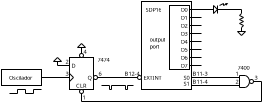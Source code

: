 <?xml version="1.0" encoding="UTF-8"?>
<dia:diagram xmlns:dia="http://www.lysator.liu.se/~alla/dia/">
  <dia:layer name="Background" visible="true" connectable="true" active="true">
    <dia:object type="Standard - Box" version="0" id="O0">
      <dia:attribute name="obj_pos">
        <dia:point val="3,5"/>
      </dia:attribute>
      <dia:attribute name="obj_bb">
        <dia:rectangle val="2.975,4.975;5.025,5.825"/>
      </dia:attribute>
      <dia:attribute name="elem_corner">
        <dia:point val="3,5"/>
      </dia:attribute>
      <dia:attribute name="elem_width">
        <dia:real val="2"/>
      </dia:attribute>
      <dia:attribute name="elem_height">
        <dia:real val="0.8"/>
      </dia:attribute>
      <dia:attribute name="border_width">
        <dia:real val="0.05"/>
      </dia:attribute>
      <dia:attribute name="show_background">
        <dia:boolean val="true"/>
      </dia:attribute>
    </dia:object>
    <dia:object type="Standard - Text" version="1" id="O1">
      <dia:attribute name="obj_pos">
        <dia:point val="4,5.4"/>
      </dia:attribute>
      <dia:attribute name="obj_bb">
        <dia:rectangle val="3.339,5.236;4.661,5.564"/>
      </dia:attribute>
      <dia:attribute name="text">
        <dia:composite type="text">
          <dia:attribute name="string">
            <dia:string>#Oscilador#</dia:string>
          </dia:attribute>
          <dia:attribute name="font">
            <dia:font family="sans" style="0" name="Helvetica"/>
          </dia:attribute>
          <dia:attribute name="height">
            <dia:real val="0.353"/>
          </dia:attribute>
          <dia:attribute name="pos">
            <dia:point val="4,5.498"/>
          </dia:attribute>
          <dia:attribute name="color">
            <dia:color val="#000000ff"/>
          </dia:attribute>
          <dia:attribute name="alignment">
            <dia:enum val="1"/>
          </dia:attribute>
        </dia:composite>
      </dia:attribute>
      <dia:attribute name="valign">
        <dia:enum val="2"/>
      </dia:attribute>
      <dia:connections>
        <dia:connection handle="0" to="O0" connection="8"/>
      </dia:connections>
    </dia:object>
    <dia:object type="Standard - Box" version="0" id="O2">
      <dia:attribute name="obj_pos">
        <dia:point val="10,1.6"/>
      </dia:attribute>
      <dia:attribute name="obj_bb">
        <dia:rectangle val="9.975,1.575;12.525,6.025"/>
      </dia:attribute>
      <dia:attribute name="elem_corner">
        <dia:point val="10,1.6"/>
      </dia:attribute>
      <dia:attribute name="elem_width">
        <dia:real val="2.5"/>
      </dia:attribute>
      <dia:attribute name="elem_height">
        <dia:real val="4.4"/>
      </dia:attribute>
      <dia:attribute name="border_width">
        <dia:real val="0.05"/>
      </dia:attribute>
      <dia:attribute name="show_background">
        <dia:boolean val="false"/>
      </dia:attribute>
      <dia:attribute name="pattern">
        <dia:composite type="pattern">
          <dia:attribute name="data">
            <dia:composite type="color-stop">
              <dia:attribute name="offset">
                <dia:real val="0"/>
              </dia:attribute>
              <dia:attribute name="color">
                <dia:color val="#ffffffff"/>
              </dia:attribute>
            </dia:composite>
            <dia:composite type="color-stop">
              <dia:attribute name="offset">
                <dia:real val="1"/>
              </dia:attribute>
              <dia:attribute name="color">
                <dia:color val="#000000ff"/>
              </dia:attribute>
            </dia:composite>
          </dia:attribute>
          <dia:attribute name="gradient">
            <dia:int val="1"/>
          </dia:attribute>
          <dia:attribute name="flags">
            <dia:int val="0"/>
          </dia:attribute>
          <dia:attribute name="p1">
            <dia:point val="0,0"/>
          </dia:attribute>
          <dia:attribute name="p2">
            <dia:point val="1,0"/>
          </dia:attribute>
        </dia:composite>
      </dia:attribute>
    </dia:object>
    <dia:object type="Standard - Text" version="1" id="O3">
      <dia:attribute name="obj_pos">
        <dia:point val="10.2,2"/>
      </dia:attribute>
      <dia:attribute name="obj_bb">
        <dia:rectangle val="10.2,1.836;11.127,2.164"/>
      </dia:attribute>
      <dia:attribute name="text">
        <dia:composite type="text">
          <dia:attribute name="string">
            <dia:string>#SDP16#</dia:string>
          </dia:attribute>
          <dia:attribute name="font">
            <dia:font family="sans" style="0" name="Helvetica"/>
          </dia:attribute>
          <dia:attribute name="height">
            <dia:real val="0.353"/>
          </dia:attribute>
          <dia:attribute name="pos">
            <dia:point val="10.2,2.098"/>
          </dia:attribute>
          <dia:attribute name="color">
            <dia:color val="#000000ff"/>
          </dia:attribute>
          <dia:attribute name="alignment">
            <dia:enum val="0"/>
          </dia:attribute>
        </dia:composite>
      </dia:attribute>
      <dia:attribute name="valign">
        <dia:enum val="2"/>
      </dia:attribute>
    </dia:object>
    <dia:object type="Standard - Line" version="0" id="O4">
      <dia:attribute name="obj_pos">
        <dia:point val="4.6,6"/>
      </dia:attribute>
      <dia:attribute name="obj_bb">
        <dia:rectangle val="4.585,5.985;5.015,6.015"/>
      </dia:attribute>
      <dia:attribute name="conn_endpoints">
        <dia:point val="4.6,6"/>
        <dia:point val="5,6"/>
      </dia:attribute>
      <dia:attribute name="numcp">
        <dia:int val="1"/>
      </dia:attribute>
      <dia:attribute name="line_width">
        <dia:real val="0.03"/>
      </dia:attribute>
    </dia:object>
    <dia:object type="Standard - Line" version="0" id="O5">
      <dia:attribute name="obj_pos">
        <dia:point val="3.4,6.2"/>
      </dia:attribute>
      <dia:attribute name="obj_bb">
        <dia:rectangle val="3.385,6.185;3.815,6.215"/>
      </dia:attribute>
      <dia:attribute name="conn_endpoints">
        <dia:point val="3.4,6.2"/>
        <dia:point val="3.8,6.2"/>
      </dia:attribute>
      <dia:attribute name="numcp">
        <dia:int val="1"/>
      </dia:attribute>
      <dia:attribute name="line_width">
        <dia:real val="0.03"/>
      </dia:attribute>
    </dia:object>
    <dia:object type="Standard - Line" version="0" id="O6">
      <dia:attribute name="obj_pos">
        <dia:point val="7,6.2"/>
      </dia:attribute>
      <dia:attribute name="obj_bb">
        <dia:rectangle val="6.985,6.185;7.015,6.615"/>
      </dia:attribute>
      <dia:attribute name="conn_endpoints">
        <dia:point val="7,6.2"/>
        <dia:point val="7,6.6"/>
      </dia:attribute>
      <dia:attribute name="numcp">
        <dia:int val="1"/>
      </dia:attribute>
      <dia:attribute name="line_width">
        <dia:real val="0.03"/>
      </dia:attribute>
      <dia:connections>
        <dia:connection handle="0" to="O38" connection="6"/>
      </dia:connections>
    </dia:object>
    <dia:object type="Standard - Line" version="0" id="O7">
      <dia:attribute name="obj_pos">
        <dia:point val="3.8,6"/>
      </dia:attribute>
      <dia:attribute name="obj_bb">
        <dia:rectangle val="3.785,5.985;3.815,6.215"/>
      </dia:attribute>
      <dia:attribute name="conn_endpoints">
        <dia:point val="3.8,6"/>
        <dia:point val="3.8,6.2"/>
      </dia:attribute>
      <dia:attribute name="numcp">
        <dia:int val="1"/>
      </dia:attribute>
      <dia:attribute name="line_width">
        <dia:real val="0.03"/>
      </dia:attribute>
    </dia:object>
    <dia:object type="Standard - Line" version="0" id="O8">
      <dia:attribute name="obj_pos">
        <dia:point val="3.8,6"/>
      </dia:attribute>
      <dia:attribute name="obj_bb">
        <dia:rectangle val="3.785,5.985;4.215,6.015"/>
      </dia:attribute>
      <dia:attribute name="conn_endpoints">
        <dia:point val="3.8,6"/>
        <dia:point val="4.2,6"/>
      </dia:attribute>
      <dia:attribute name="numcp">
        <dia:int val="1"/>
      </dia:attribute>
      <dia:attribute name="line_width">
        <dia:real val="0.03"/>
      </dia:attribute>
    </dia:object>
    <dia:object type="Standard - Line" version="0" id="O9">
      <dia:attribute name="obj_pos">
        <dia:point val="4.2,6.2"/>
      </dia:attribute>
      <dia:attribute name="obj_bb">
        <dia:rectangle val="4.185,6.185;4.615,6.215"/>
      </dia:attribute>
      <dia:attribute name="conn_endpoints">
        <dia:point val="4.2,6.2"/>
        <dia:point val="4.6,6.2"/>
      </dia:attribute>
      <dia:attribute name="numcp">
        <dia:int val="1"/>
      </dia:attribute>
      <dia:attribute name="line_width">
        <dia:real val="0.03"/>
      </dia:attribute>
    </dia:object>
    <dia:object type="Standard - Line" version="0" id="O10">
      <dia:attribute name="obj_pos">
        <dia:point val="4.2,6"/>
      </dia:attribute>
      <dia:attribute name="obj_bb">
        <dia:rectangle val="4.185,5.985;4.215,6.215"/>
      </dia:attribute>
      <dia:attribute name="conn_endpoints">
        <dia:point val="4.2,6"/>
        <dia:point val="4.2,6.2"/>
      </dia:attribute>
      <dia:attribute name="numcp">
        <dia:int val="1"/>
      </dia:attribute>
      <dia:attribute name="line_width">
        <dia:real val="0.03"/>
      </dia:attribute>
    </dia:object>
    <dia:object type="Standard - Line" version="0" id="O11">
      <dia:attribute name="obj_pos">
        <dia:point val="4.6,6"/>
      </dia:attribute>
      <dia:attribute name="obj_bb">
        <dia:rectangle val="4.585,5.985;4.615,6.215"/>
      </dia:attribute>
      <dia:attribute name="conn_endpoints">
        <dia:point val="4.6,6"/>
        <dia:point val="4.6,6.2"/>
      </dia:attribute>
      <dia:attribute name="numcp">
        <dia:int val="1"/>
      </dia:attribute>
      <dia:attribute name="line_width">
        <dia:real val="0.03"/>
      </dia:attribute>
    </dia:object>
    <dia:object type="Standard - Line" version="0" id="O12">
      <dia:attribute name="obj_pos">
        <dia:point val="5,5.4"/>
      </dia:attribute>
      <dia:attribute name="obj_bb">
        <dia:rectangle val="4.985,5.385;6.415,5.415"/>
      </dia:attribute>
      <dia:attribute name="conn_endpoints">
        <dia:point val="5,5.4"/>
        <dia:point val="6.4,5.4"/>
      </dia:attribute>
      <dia:attribute name="numcp">
        <dia:int val="1"/>
      </dia:attribute>
      <dia:attribute name="line_width">
        <dia:real val="0.03"/>
      </dia:attribute>
      <dia:connections>
        <dia:connection handle="0" to="O0" connection="4"/>
      </dia:connections>
    </dia:object>
    <dia:object type="Standard - Box" version="0" id="O13">
      <dia:attribute name="obj_pos">
        <dia:point val="6.4,4.4"/>
      </dia:attribute>
      <dia:attribute name="obj_bb">
        <dia:rectangle val="6.375,4.375;7.625,6.025"/>
      </dia:attribute>
      <dia:attribute name="elem_corner">
        <dia:point val="6.4,4.4"/>
      </dia:attribute>
      <dia:attribute name="elem_width">
        <dia:real val="1.2"/>
      </dia:attribute>
      <dia:attribute name="elem_height">
        <dia:real val="1.6"/>
      </dia:attribute>
      <dia:attribute name="border_width">
        <dia:real val="0.05"/>
      </dia:attribute>
      <dia:attribute name="show_background">
        <dia:boolean val="false"/>
      </dia:attribute>
      <dia:attribute name="pattern">
        <dia:composite type="pattern">
          <dia:attribute name="data">
            <dia:composite type="color-stop">
              <dia:attribute name="offset">
                <dia:real val="0"/>
              </dia:attribute>
              <dia:attribute name="color">
                <dia:color val="#ffffffff"/>
              </dia:attribute>
            </dia:composite>
            <dia:composite type="color-stop">
              <dia:attribute name="offset">
                <dia:real val="1"/>
              </dia:attribute>
              <dia:attribute name="color">
                <dia:color val="#000000ff"/>
              </dia:attribute>
            </dia:composite>
          </dia:attribute>
          <dia:attribute name="gradient">
            <dia:int val="1"/>
          </dia:attribute>
          <dia:attribute name="flags">
            <dia:int val="0"/>
          </dia:attribute>
          <dia:attribute name="p1">
            <dia:point val="0,0"/>
          </dia:attribute>
          <dia:attribute name="p2">
            <dia:point val="1,0"/>
          </dia:attribute>
        </dia:composite>
      </dia:attribute>
    </dia:object>
    <dia:object type="Standard - Text" version="1" id="O14">
      <dia:attribute name="obj_pos">
        <dia:point val="6.4,4.8"/>
      </dia:attribute>
      <dia:attribute name="obj_bb">
        <dia:rectangle val="6.5,4.636;6.718,4.964"/>
      </dia:attribute>
      <dia:attribute name="text">
        <dia:composite type="text">
          <dia:attribute name="string">
            <dia:string>#D#</dia:string>
          </dia:attribute>
          <dia:attribute name="font">
            <dia:font family="sans" style="0" name="Helvetica"/>
          </dia:attribute>
          <dia:attribute name="height">
            <dia:real val="0.353"/>
          </dia:attribute>
          <dia:attribute name="pos">
            <dia:point val="6.5,4.898"/>
          </dia:attribute>
          <dia:attribute name="color">
            <dia:color val="#000000ff"/>
          </dia:attribute>
          <dia:attribute name="alignment">
            <dia:enum val="0"/>
          </dia:attribute>
        </dia:composite>
      </dia:attribute>
      <dia:attribute name="valign">
        <dia:enum val="2"/>
      </dia:attribute>
      <dia:attribute name="margin">
        <dia:real val="0.1"/>
      </dia:attribute>
    </dia:object>
    <dia:object type="Standard - Text" version="1" id="O15">
      <dia:attribute name="obj_pos">
        <dia:point val="7.6,5.4"/>
      </dia:attribute>
      <dia:attribute name="obj_bb">
        <dia:rectangle val="7.277,5.236;7.5,5.564"/>
      </dia:attribute>
      <dia:attribute name="text">
        <dia:composite type="text">
          <dia:attribute name="string">
            <dia:string>#Q#</dia:string>
          </dia:attribute>
          <dia:attribute name="font">
            <dia:font family="sans" style="0" name="Helvetica"/>
          </dia:attribute>
          <dia:attribute name="height">
            <dia:real val="0.353"/>
          </dia:attribute>
          <dia:attribute name="pos">
            <dia:point val="7.5,5.498"/>
          </dia:attribute>
          <dia:attribute name="color">
            <dia:color val="#000000ff"/>
          </dia:attribute>
          <dia:attribute name="alignment">
            <dia:enum val="2"/>
          </dia:attribute>
        </dia:composite>
      </dia:attribute>
      <dia:attribute name="valign">
        <dia:enum val="2"/>
      </dia:attribute>
      <dia:attribute name="margin">
        <dia:real val="0.1"/>
      </dia:attribute>
    </dia:object>
    <dia:object type="Standard - Text" version="1" id="O16">
      <dia:attribute name="obj_pos">
        <dia:point val="7,6"/>
      </dia:attribute>
      <dia:attribute name="obj_bb">
        <dia:rectangle val="6.725,5.671;7.275,6"/>
      </dia:attribute>
      <dia:attribute name="text">
        <dia:composite type="text">
          <dia:attribute name="string">
            <dia:string>#CLR#</dia:string>
          </dia:attribute>
          <dia:attribute name="font">
            <dia:font family="sans" style="0" name="Helvetica"/>
          </dia:attribute>
          <dia:attribute name="height">
            <dia:real val="0.353"/>
          </dia:attribute>
          <dia:attribute name="pos">
            <dia:point val="7,5.933"/>
          </dia:attribute>
          <dia:attribute name="color">
            <dia:color val="#000000ff"/>
          </dia:attribute>
          <dia:attribute name="alignment">
            <dia:enum val="1"/>
          </dia:attribute>
        </dia:composite>
      </dia:attribute>
      <dia:attribute name="valign">
        <dia:enum val="1"/>
      </dia:attribute>
    </dia:object>
    <dia:object type="Standard - Line" version="0" id="O17">
      <dia:attribute name="obj_pos">
        <dia:point val="5.6,4.6"/>
      </dia:attribute>
      <dia:attribute name="obj_bb">
        <dia:rectangle val="5.575,4.575;6.025,4.625"/>
      </dia:attribute>
      <dia:attribute name="conn_endpoints">
        <dia:point val="5.6,4.6"/>
        <dia:point val="6,4.6"/>
      </dia:attribute>
      <dia:attribute name="numcp">
        <dia:int val="1"/>
      </dia:attribute>
      <dia:attribute name="line_width">
        <dia:real val="0.05"/>
      </dia:attribute>
    </dia:object>
    <dia:object type="Standard - Line" version="0" id="O18">
      <dia:attribute name="obj_pos">
        <dia:point val="5.6,4.6"/>
      </dia:attribute>
      <dia:attribute name="obj_bb">
        <dia:rectangle val="5.565,4.365;5.835,4.635"/>
      </dia:attribute>
      <dia:attribute name="conn_endpoints">
        <dia:point val="5.6,4.6"/>
        <dia:point val="5.8,4.4"/>
      </dia:attribute>
      <dia:attribute name="numcp">
        <dia:int val="1"/>
      </dia:attribute>
      <dia:attribute name="line_width">
        <dia:real val="0.05"/>
      </dia:attribute>
    </dia:object>
    <dia:object type="Standard - Line" version="0" id="O19">
      <dia:attribute name="obj_pos">
        <dia:point val="5.8,4.4"/>
      </dia:attribute>
      <dia:attribute name="obj_bb">
        <dia:rectangle val="5.765,4.365;6.035,4.635"/>
      </dia:attribute>
      <dia:attribute name="conn_endpoints">
        <dia:point val="5.8,4.4"/>
        <dia:point val="6,4.6"/>
      </dia:attribute>
      <dia:attribute name="numcp">
        <dia:int val="1"/>
      </dia:attribute>
      <dia:attribute name="line_width">
        <dia:real val="0.05"/>
      </dia:attribute>
    </dia:object>
    <dia:object type="Standard - Line" version="0" id="O20">
      <dia:attribute name="obj_pos">
        <dia:point val="6.4,5.2"/>
      </dia:attribute>
      <dia:attribute name="obj_bb">
        <dia:rectangle val="6.365,5.165;6.635,5.435"/>
      </dia:attribute>
      <dia:attribute name="conn_endpoints">
        <dia:point val="6.4,5.2"/>
        <dia:point val="6.6,5.4"/>
      </dia:attribute>
      <dia:attribute name="numcp">
        <dia:int val="1"/>
      </dia:attribute>
      <dia:attribute name="line_width">
        <dia:real val="0.05"/>
      </dia:attribute>
    </dia:object>
    <dia:object type="Standard - Line" version="0" id="O21">
      <dia:attribute name="obj_pos">
        <dia:point val="6.6,5.4"/>
      </dia:attribute>
      <dia:attribute name="obj_bb">
        <dia:rectangle val="6.365,5.365;6.635,5.635"/>
      </dia:attribute>
      <dia:attribute name="conn_endpoints">
        <dia:point val="6.6,5.4"/>
        <dia:point val="6.4,5.6"/>
      </dia:attribute>
      <dia:attribute name="numcp">
        <dia:int val="1"/>
      </dia:attribute>
      <dia:attribute name="line_width">
        <dia:real val="0.05"/>
      </dia:attribute>
    </dia:object>
    <dia:object type="Standard - Line" version="0" id="O22">
      <dia:attribute name="obj_pos">
        <dia:point val="5.8,4.6"/>
      </dia:attribute>
      <dia:attribute name="obj_bb">
        <dia:rectangle val="5.785,4.585;5.815,4.815"/>
      </dia:attribute>
      <dia:attribute name="conn_endpoints">
        <dia:point val="5.8,4.6"/>
        <dia:point val="5.8,4.8"/>
      </dia:attribute>
      <dia:attribute name="numcp">
        <dia:int val="1"/>
      </dia:attribute>
      <dia:attribute name="line_width">
        <dia:real val="0.03"/>
      </dia:attribute>
      <dia:connections>
        <dia:connection handle="0" to="O17" connection="0"/>
      </dia:connections>
    </dia:object>
    <dia:object type="Standard - Line" version="0" id="O23">
      <dia:attribute name="obj_pos">
        <dia:point val="6.4,4.8"/>
      </dia:attribute>
      <dia:attribute name="obj_bb">
        <dia:rectangle val="5.785,4.785;6.415,4.815"/>
      </dia:attribute>
      <dia:attribute name="conn_endpoints">
        <dia:point val="6.4,4.8"/>
        <dia:point val="5.8,4.8"/>
      </dia:attribute>
      <dia:attribute name="numcp">
        <dia:int val="1"/>
      </dia:attribute>
      <dia:attribute name="line_width">
        <dia:real val="0.03"/>
      </dia:attribute>
    </dia:object>
    <dia:object type="Standard - Line" version="0" id="O24">
      <dia:attribute name="obj_pos">
        <dia:point val="7.8,5.4"/>
      </dia:attribute>
      <dia:attribute name="obj_bb">
        <dia:rectangle val="7.785,5.385;9.815,5.415"/>
      </dia:attribute>
      <dia:attribute name="conn_endpoints">
        <dia:point val="7.8,5.4"/>
        <dia:point val="9.8,5.4"/>
      </dia:attribute>
      <dia:attribute name="numcp">
        <dia:int val="1"/>
      </dia:attribute>
      <dia:attribute name="line_width">
        <dia:real val="0.03"/>
      </dia:attribute>
    </dia:object>
    <dia:object type="Standard - Ellipse" version="0" id="O25">
      <dia:attribute name="obj_pos">
        <dia:point val="7.6,5.3"/>
      </dia:attribute>
      <dia:attribute name="obj_bb">
        <dia:rectangle val="7.585,5.285;7.815,5.515"/>
      </dia:attribute>
      <dia:attribute name="elem_corner">
        <dia:point val="7.6,5.3"/>
      </dia:attribute>
      <dia:attribute name="elem_width">
        <dia:real val="0.2"/>
      </dia:attribute>
      <dia:attribute name="elem_height">
        <dia:real val="0.2"/>
      </dia:attribute>
      <dia:attribute name="border_width">
        <dia:real val="0.03"/>
      </dia:attribute>
    </dia:object>
    <dia:object type="Standard - Line" version="0" id="O26">
      <dia:attribute name="obj_pos">
        <dia:point val="9.3,5.8"/>
      </dia:attribute>
      <dia:attribute name="obj_bb">
        <dia:rectangle val="9.285,5.785;9.615,5.815"/>
      </dia:attribute>
      <dia:attribute name="conn_endpoints">
        <dia:point val="9.3,5.8"/>
        <dia:point val="9.6,5.8"/>
      </dia:attribute>
      <dia:attribute name="numcp">
        <dia:int val="1"/>
      </dia:attribute>
      <dia:attribute name="line_width">
        <dia:real val="0.03"/>
      </dia:attribute>
    </dia:object>
    <dia:object type="Standard - Line" version="0" id="O27">
      <dia:attribute name="obj_pos">
        <dia:point val="8,5.8"/>
      </dia:attribute>
      <dia:attribute name="obj_bb">
        <dia:rectangle val="7.985,5.785;8.415,5.815"/>
      </dia:attribute>
      <dia:attribute name="conn_endpoints">
        <dia:point val="8,5.8"/>
        <dia:point val="8.4,5.8"/>
      </dia:attribute>
      <dia:attribute name="numcp">
        <dia:int val="1"/>
      </dia:attribute>
      <dia:attribute name="line_width">
        <dia:real val="0.03"/>
      </dia:attribute>
    </dia:object>
    <dia:object type="Standard - Line" version="0" id="O28">
      <dia:attribute name="obj_pos">
        <dia:point val="8.4,5.8"/>
      </dia:attribute>
      <dia:attribute name="obj_bb">
        <dia:rectangle val="8.385,5.785;8.415,6.015"/>
      </dia:attribute>
      <dia:attribute name="conn_endpoints">
        <dia:point val="8.4,5.8"/>
        <dia:point val="8.4,6"/>
      </dia:attribute>
      <dia:attribute name="numcp">
        <dia:int val="1"/>
      </dia:attribute>
      <dia:attribute name="line_width">
        <dia:real val="0.03"/>
      </dia:attribute>
    </dia:object>
    <dia:object type="Standard - Line" version="0" id="O29">
      <dia:attribute name="obj_pos">
        <dia:point val="8.5,5.8"/>
      </dia:attribute>
      <dia:attribute name="obj_bb">
        <dia:rectangle val="8.485,5.785;9.215,5.815"/>
      </dia:attribute>
      <dia:attribute name="conn_endpoints">
        <dia:point val="8.5,5.8"/>
        <dia:point val="9.2,5.8"/>
      </dia:attribute>
      <dia:attribute name="numcp">
        <dia:int val="1"/>
      </dia:attribute>
      <dia:attribute name="line_width">
        <dia:real val="0.03"/>
      </dia:attribute>
    </dia:object>
    <dia:object type="Standard - Line" version="0" id="O30">
      <dia:attribute name="obj_pos">
        <dia:point val="9.2,6"/>
      </dia:attribute>
      <dia:attribute name="obj_bb">
        <dia:rectangle val="9.185,5.985;9.315,6.015"/>
      </dia:attribute>
      <dia:attribute name="conn_endpoints">
        <dia:point val="9.2,6"/>
        <dia:point val="9.3,6"/>
      </dia:attribute>
      <dia:attribute name="numcp">
        <dia:int val="1"/>
      </dia:attribute>
      <dia:attribute name="line_width">
        <dia:real val="0.03"/>
      </dia:attribute>
    </dia:object>
    <dia:object type="Standard - Line" version="0" id="O31">
      <dia:attribute name="obj_pos">
        <dia:point val="8.5,5.8"/>
      </dia:attribute>
      <dia:attribute name="obj_bb">
        <dia:rectangle val="8.485,5.785;8.515,6.015"/>
      </dia:attribute>
      <dia:attribute name="conn_endpoints">
        <dia:point val="8.5,5.8"/>
        <dia:point val="8.5,6"/>
      </dia:attribute>
      <dia:attribute name="numcp">
        <dia:int val="1"/>
      </dia:attribute>
      <dia:attribute name="line_width">
        <dia:real val="0.03"/>
      </dia:attribute>
    </dia:object>
    <dia:object type="Standard - Line" version="0" id="O32">
      <dia:attribute name="obj_pos">
        <dia:point val="9.2,5.8"/>
      </dia:attribute>
      <dia:attribute name="obj_bb">
        <dia:rectangle val="9.185,5.785;9.215,6.015"/>
      </dia:attribute>
      <dia:attribute name="conn_endpoints">
        <dia:point val="9.2,5.8"/>
        <dia:point val="9.2,6"/>
      </dia:attribute>
      <dia:attribute name="numcp">
        <dia:int val="1"/>
      </dia:attribute>
      <dia:attribute name="line_width">
        <dia:real val="0.03"/>
      </dia:attribute>
    </dia:object>
    <dia:object type="Standard - Line" version="0" id="O33">
      <dia:attribute name="obj_pos">
        <dia:point val="9.3,5.8"/>
      </dia:attribute>
      <dia:attribute name="obj_bb">
        <dia:rectangle val="9.285,5.785;9.315,6.015"/>
      </dia:attribute>
      <dia:attribute name="conn_endpoints">
        <dia:point val="9.3,5.8"/>
        <dia:point val="9.3,6"/>
      </dia:attribute>
      <dia:attribute name="numcp">
        <dia:int val="1"/>
      </dia:attribute>
      <dia:attribute name="line_width">
        <dia:real val="0.03"/>
      </dia:attribute>
    </dia:object>
    <dia:object type="Standard - Line" version="0" id="O34">
      <dia:attribute name="obj_pos">
        <dia:point val="8.4,6"/>
      </dia:attribute>
      <dia:attribute name="obj_bb">
        <dia:rectangle val="8.385,5.985;8.515,6.015"/>
      </dia:attribute>
      <dia:attribute name="conn_endpoints">
        <dia:point val="8.4,6"/>
        <dia:point val="8.5,6"/>
      </dia:attribute>
      <dia:attribute name="numcp">
        <dia:int val="1"/>
      </dia:attribute>
      <dia:attribute name="line_width">
        <dia:real val="0.03"/>
      </dia:attribute>
    </dia:object>
    <dia:object type="Standard - Text" version="1" id="O35">
      <dia:attribute name="obj_pos">
        <dia:point val="6.4,5.4"/>
      </dia:attribute>
      <dia:attribute name="obj_bb">
        <dia:rectangle val="6.13,5.071;6.4,5.4"/>
      </dia:attribute>
      <dia:attribute name="text">
        <dia:composite type="text">
          <dia:attribute name="string">
            <dia:string>#3 #</dia:string>
          </dia:attribute>
          <dia:attribute name="font">
            <dia:font family="sans" style="0" name="Helvetica"/>
          </dia:attribute>
          <dia:attribute name="height">
            <dia:real val="0.353"/>
          </dia:attribute>
          <dia:attribute name="pos">
            <dia:point val="6.4,5.333"/>
          </dia:attribute>
          <dia:attribute name="color">
            <dia:color val="#000000ff"/>
          </dia:attribute>
          <dia:attribute name="alignment">
            <dia:enum val="2"/>
          </dia:attribute>
        </dia:composite>
      </dia:attribute>
      <dia:attribute name="valign">
        <dia:enum val="1"/>
      </dia:attribute>
    </dia:object>
    <dia:object type="Standard - Text" version="1" id="O36">
      <dia:attribute name="obj_pos">
        <dia:point val="6.4,4.8"/>
      </dia:attribute>
      <dia:attribute name="obj_bb">
        <dia:rectangle val="6.13,4.471;6.4,4.8"/>
      </dia:attribute>
      <dia:attribute name="text">
        <dia:composite type="text">
          <dia:attribute name="string">
            <dia:string>#2 #</dia:string>
          </dia:attribute>
          <dia:attribute name="font">
            <dia:font family="sans" style="0" name="Helvetica"/>
          </dia:attribute>
          <dia:attribute name="height">
            <dia:real val="0.353"/>
          </dia:attribute>
          <dia:attribute name="pos">
            <dia:point val="6.4,4.733"/>
          </dia:attribute>
          <dia:attribute name="color">
            <dia:color val="#000000ff"/>
          </dia:attribute>
          <dia:attribute name="alignment">
            <dia:enum val="2"/>
          </dia:attribute>
        </dia:composite>
      </dia:attribute>
      <dia:attribute name="valign">
        <dia:enum val="1"/>
      </dia:attribute>
    </dia:object>
    <dia:object type="Standard - Ellipse" version="0" id="O37">
      <dia:attribute name="obj_pos">
        <dia:point val="6.9,4.2"/>
      </dia:attribute>
      <dia:attribute name="obj_bb">
        <dia:rectangle val="6.875,4.175;7.125,4.425"/>
      </dia:attribute>
      <dia:attribute name="elem_corner">
        <dia:point val="6.9,4.2"/>
      </dia:attribute>
      <dia:attribute name="elem_width">
        <dia:real val="0.2"/>
      </dia:attribute>
      <dia:attribute name="elem_height">
        <dia:real val="0.2"/>
      </dia:attribute>
      <dia:attribute name="border_width">
        <dia:real val="0.05"/>
      </dia:attribute>
    </dia:object>
    <dia:object type="Standard - Ellipse" version="0" id="O38">
      <dia:attribute name="obj_pos">
        <dia:point val="6.9,6"/>
      </dia:attribute>
      <dia:attribute name="obj_bb">
        <dia:rectangle val="6.875,5.975;7.125,6.225"/>
      </dia:attribute>
      <dia:attribute name="elem_corner">
        <dia:point val="6.9,6"/>
      </dia:attribute>
      <dia:attribute name="elem_width">
        <dia:real val="0.2"/>
      </dia:attribute>
      <dia:attribute name="elem_height">
        <dia:real val="0.2"/>
      </dia:attribute>
      <dia:attribute name="border_width">
        <dia:real val="0.05"/>
      </dia:attribute>
    </dia:object>
    <dia:object type="Standard - Text" version="1" id="O39">
      <dia:attribute name="obj_pos">
        <dia:point val="7.8,5.4"/>
      </dia:attribute>
      <dia:attribute name="obj_bb">
        <dia:rectangle val="7.8,5.071;8.07,5.4"/>
      </dia:attribute>
      <dia:attribute name="text">
        <dia:composite type="text">
          <dia:attribute name="string">
            <dia:string># 6#</dia:string>
          </dia:attribute>
          <dia:attribute name="font">
            <dia:font family="sans" style="0" name="Helvetica"/>
          </dia:attribute>
          <dia:attribute name="height">
            <dia:real val="0.353"/>
          </dia:attribute>
          <dia:attribute name="pos">
            <dia:point val="7.8,5.333"/>
          </dia:attribute>
          <dia:attribute name="color">
            <dia:color val="#000000ff"/>
          </dia:attribute>
          <dia:attribute name="alignment">
            <dia:enum val="0"/>
          </dia:attribute>
        </dia:composite>
      </dia:attribute>
      <dia:attribute name="valign">
        <dia:enum val="1"/>
      </dia:attribute>
      <dia:connections>
        <dia:connection handle="0" to="O25" connection="4"/>
      </dia:connections>
    </dia:object>
    <dia:object type="Standard - Text" version="1" id="O40">
      <dia:attribute name="obj_pos">
        <dia:point val="10,5.4"/>
      </dia:attribute>
      <dia:attribute name="obj_bb">
        <dia:rectangle val="8.985,5.071;10,5.4"/>
      </dia:attribute>
      <dia:attribute name="text">
        <dia:composite type="text">
          <dia:attribute name="string">
            <dia:string>#B12-4  #</dia:string>
          </dia:attribute>
          <dia:attribute name="font">
            <dia:font family="sans" style="0" name="Helvetica"/>
          </dia:attribute>
          <dia:attribute name="height">
            <dia:real val="0.353"/>
          </dia:attribute>
          <dia:attribute name="pos">
            <dia:point val="10,5.333"/>
          </dia:attribute>
          <dia:attribute name="color">
            <dia:color val="#000000ff"/>
          </dia:attribute>
          <dia:attribute name="alignment">
            <dia:enum val="2"/>
          </dia:attribute>
        </dia:composite>
      </dia:attribute>
      <dia:attribute name="valign">
        <dia:enum val="1"/>
      </dia:attribute>
    </dia:object>
    <dia:object type="Standard - Arc" version="0" id="O41">
      <dia:attribute name="obj_pos">
        <dia:point val="15.2,5.3"/>
      </dia:attribute>
      <dia:attribute name="obj_bb">
        <dia:rectangle val="15.175,5.275;15.425,5.925"/>
      </dia:attribute>
      <dia:attribute name="conn_endpoints">
        <dia:point val="15.2,5.3"/>
        <dia:point val="15.2,5.9"/>
      </dia:attribute>
      <dia:attribute name="curve_distance">
        <dia:real val="-0.2"/>
      </dia:attribute>
      <dia:attribute name="line_width">
        <dia:real val="0.05"/>
      </dia:attribute>
    </dia:object>
    <dia:object type="Standard - Line" version="0" id="O42">
      <dia:attribute name="obj_pos">
        <dia:point val="14.9,5.3"/>
      </dia:attribute>
      <dia:attribute name="obj_bb">
        <dia:rectangle val="14.875,5.275;15.225,5.325"/>
      </dia:attribute>
      <dia:attribute name="conn_endpoints">
        <dia:point val="14.9,5.3"/>
        <dia:point val="15.2,5.3"/>
      </dia:attribute>
      <dia:attribute name="numcp">
        <dia:int val="1"/>
      </dia:attribute>
      <dia:attribute name="line_width">
        <dia:real val="0.05"/>
      </dia:attribute>
    </dia:object>
    <dia:object type="Standard - Line" version="0" id="O43">
      <dia:attribute name="obj_pos">
        <dia:point val="14.9,5.9"/>
      </dia:attribute>
      <dia:attribute name="obj_bb">
        <dia:rectangle val="14.875,5.875;15.225,5.925"/>
      </dia:attribute>
      <dia:attribute name="conn_endpoints">
        <dia:point val="14.9,5.9"/>
        <dia:point val="15.2,5.9"/>
      </dia:attribute>
      <dia:attribute name="numcp">
        <dia:int val="1"/>
      </dia:attribute>
      <dia:attribute name="line_width">
        <dia:real val="0.05"/>
      </dia:attribute>
    </dia:object>
    <dia:object type="Standard - Line" version="0" id="O44">
      <dia:attribute name="obj_pos">
        <dia:point val="14.9,5.3"/>
      </dia:attribute>
      <dia:attribute name="obj_bb">
        <dia:rectangle val="14.875,5.275;14.925,5.925"/>
      </dia:attribute>
      <dia:attribute name="conn_endpoints">
        <dia:point val="14.9,5.3"/>
        <dia:point val="14.9,5.9"/>
      </dia:attribute>
      <dia:attribute name="numcp">
        <dia:int val="1"/>
      </dia:attribute>
      <dia:attribute name="line_width">
        <dia:real val="0.05"/>
      </dia:attribute>
    </dia:object>
    <dia:object type="Standard - Text" version="1" id="O45">
      <dia:attribute name="obj_pos">
        <dia:point val="12.4,2"/>
      </dia:attribute>
      <dia:attribute name="obj_bb">
        <dia:rectangle val="11.898,1.836;12.3,2.164"/>
      </dia:attribute>
      <dia:attribute name="text">
        <dia:composite type="text">
          <dia:attribute name="string">
            <dia:string>#O0#</dia:string>
          </dia:attribute>
          <dia:attribute name="font">
            <dia:font family="sans" style="0" name="Helvetica"/>
          </dia:attribute>
          <dia:attribute name="height">
            <dia:real val="0.353"/>
          </dia:attribute>
          <dia:attribute name="pos">
            <dia:point val="12.3,2.098"/>
          </dia:attribute>
          <dia:attribute name="color">
            <dia:color val="#000000ff"/>
          </dia:attribute>
          <dia:attribute name="alignment">
            <dia:enum val="2"/>
          </dia:attribute>
        </dia:composite>
      </dia:attribute>
      <dia:attribute name="valign">
        <dia:enum val="2"/>
      </dia:attribute>
      <dia:attribute name="margin">
        <dia:real val="0.1"/>
      </dia:attribute>
    </dia:object>
    <dia:object type="Standard - Text" version="1" id="O46">
      <dia:attribute name="obj_pos">
        <dia:point val="12.4,2.4"/>
      </dia:attribute>
      <dia:attribute name="obj_bb">
        <dia:rectangle val="11.898,2.236;12.3,2.564"/>
      </dia:attribute>
      <dia:attribute name="text">
        <dia:composite type="text">
          <dia:attribute name="string">
            <dia:string>#O1#</dia:string>
          </dia:attribute>
          <dia:attribute name="font">
            <dia:font family="sans" style="0" name="Helvetica"/>
          </dia:attribute>
          <dia:attribute name="height">
            <dia:real val="0.353"/>
          </dia:attribute>
          <dia:attribute name="pos">
            <dia:point val="12.3,2.498"/>
          </dia:attribute>
          <dia:attribute name="color">
            <dia:color val="#000000ff"/>
          </dia:attribute>
          <dia:attribute name="alignment">
            <dia:enum val="2"/>
          </dia:attribute>
        </dia:composite>
      </dia:attribute>
      <dia:attribute name="valign">
        <dia:enum val="2"/>
      </dia:attribute>
      <dia:attribute name="margin">
        <dia:real val="0.1"/>
      </dia:attribute>
    </dia:object>
    <dia:object type="Standard - Text" version="1" id="O47">
      <dia:attribute name="obj_pos">
        <dia:point val="12.4,2.8"/>
      </dia:attribute>
      <dia:attribute name="obj_bb">
        <dia:rectangle val="11.898,2.636;12.3,2.964"/>
      </dia:attribute>
      <dia:attribute name="text">
        <dia:composite type="text">
          <dia:attribute name="string">
            <dia:string>#O2#</dia:string>
          </dia:attribute>
          <dia:attribute name="font">
            <dia:font family="sans" style="0" name="Helvetica"/>
          </dia:attribute>
          <dia:attribute name="height">
            <dia:real val="0.353"/>
          </dia:attribute>
          <dia:attribute name="pos">
            <dia:point val="12.3,2.898"/>
          </dia:attribute>
          <dia:attribute name="color">
            <dia:color val="#000000ff"/>
          </dia:attribute>
          <dia:attribute name="alignment">
            <dia:enum val="2"/>
          </dia:attribute>
        </dia:composite>
      </dia:attribute>
      <dia:attribute name="valign">
        <dia:enum val="2"/>
      </dia:attribute>
      <dia:attribute name="margin">
        <dia:real val="0.1"/>
      </dia:attribute>
    </dia:object>
    <dia:object type="Standard - Text" version="1" id="O48">
      <dia:attribute name="obj_pos">
        <dia:point val="12.4,3.2"/>
      </dia:attribute>
      <dia:attribute name="obj_bb">
        <dia:rectangle val="11.898,3.036;12.3,3.364"/>
      </dia:attribute>
      <dia:attribute name="text">
        <dia:composite type="text">
          <dia:attribute name="string">
            <dia:string>#O3#</dia:string>
          </dia:attribute>
          <dia:attribute name="font">
            <dia:font family="sans" style="0" name="Helvetica"/>
          </dia:attribute>
          <dia:attribute name="height">
            <dia:real val="0.353"/>
          </dia:attribute>
          <dia:attribute name="pos">
            <dia:point val="12.3,3.298"/>
          </dia:attribute>
          <dia:attribute name="color">
            <dia:color val="#000000ff"/>
          </dia:attribute>
          <dia:attribute name="alignment">
            <dia:enum val="2"/>
          </dia:attribute>
        </dia:composite>
      </dia:attribute>
      <dia:attribute name="valign">
        <dia:enum val="2"/>
      </dia:attribute>
      <dia:attribute name="margin">
        <dia:real val="0.1"/>
      </dia:attribute>
    </dia:object>
    <dia:object type="Standard - Text" version="1" id="O49">
      <dia:attribute name="obj_pos">
        <dia:point val="12.4,3.6"/>
      </dia:attribute>
      <dia:attribute name="obj_bb">
        <dia:rectangle val="11.898,3.436;12.3,3.764"/>
      </dia:attribute>
      <dia:attribute name="text">
        <dia:composite type="text">
          <dia:attribute name="string">
            <dia:string>#O4#</dia:string>
          </dia:attribute>
          <dia:attribute name="font">
            <dia:font family="sans" style="0" name="Helvetica"/>
          </dia:attribute>
          <dia:attribute name="height">
            <dia:real val="0.353"/>
          </dia:attribute>
          <dia:attribute name="pos">
            <dia:point val="12.3,3.698"/>
          </dia:attribute>
          <dia:attribute name="color">
            <dia:color val="#000000ff"/>
          </dia:attribute>
          <dia:attribute name="alignment">
            <dia:enum val="2"/>
          </dia:attribute>
        </dia:composite>
      </dia:attribute>
      <dia:attribute name="valign">
        <dia:enum val="2"/>
      </dia:attribute>
      <dia:attribute name="margin">
        <dia:real val="0.1"/>
      </dia:attribute>
    </dia:object>
    <dia:object type="Standard - Text" version="1" id="O50">
      <dia:attribute name="obj_pos">
        <dia:point val="12.4,4"/>
      </dia:attribute>
      <dia:attribute name="obj_bb">
        <dia:rectangle val="11.898,3.836;12.3,4.164"/>
      </dia:attribute>
      <dia:attribute name="text">
        <dia:composite type="text">
          <dia:attribute name="string">
            <dia:string>#O5#</dia:string>
          </dia:attribute>
          <dia:attribute name="font">
            <dia:font family="sans" style="0" name="Helvetica"/>
          </dia:attribute>
          <dia:attribute name="height">
            <dia:real val="0.353"/>
          </dia:attribute>
          <dia:attribute name="pos">
            <dia:point val="12.3,4.098"/>
          </dia:attribute>
          <dia:attribute name="color">
            <dia:color val="#000000ff"/>
          </dia:attribute>
          <dia:attribute name="alignment">
            <dia:enum val="2"/>
          </dia:attribute>
        </dia:composite>
      </dia:attribute>
      <dia:attribute name="valign">
        <dia:enum val="2"/>
      </dia:attribute>
      <dia:attribute name="margin">
        <dia:real val="0.1"/>
      </dia:attribute>
    </dia:object>
    <dia:object type="Standard - Text" version="1" id="O51">
      <dia:attribute name="obj_pos">
        <dia:point val="12.4,4.4"/>
      </dia:attribute>
      <dia:attribute name="obj_bb">
        <dia:rectangle val="11.898,4.236;12.3,4.564"/>
      </dia:attribute>
      <dia:attribute name="text">
        <dia:composite type="text">
          <dia:attribute name="string">
            <dia:string>#O6#</dia:string>
          </dia:attribute>
          <dia:attribute name="font">
            <dia:font family="sans" style="0" name="Helvetica"/>
          </dia:attribute>
          <dia:attribute name="height">
            <dia:real val="0.353"/>
          </dia:attribute>
          <dia:attribute name="pos">
            <dia:point val="12.3,4.498"/>
          </dia:attribute>
          <dia:attribute name="color">
            <dia:color val="#000000ff"/>
          </dia:attribute>
          <dia:attribute name="alignment">
            <dia:enum val="2"/>
          </dia:attribute>
        </dia:composite>
      </dia:attribute>
      <dia:attribute name="valign">
        <dia:enum val="2"/>
      </dia:attribute>
      <dia:attribute name="margin">
        <dia:real val="0.1"/>
      </dia:attribute>
    </dia:object>
    <dia:object type="Standard - Text" version="1" id="O52">
      <dia:attribute name="obj_pos">
        <dia:point val="12.4,4.8"/>
      </dia:attribute>
      <dia:attribute name="obj_bb">
        <dia:rectangle val="11.898,4.636;12.3,4.964"/>
      </dia:attribute>
      <dia:attribute name="text">
        <dia:composite type="text">
          <dia:attribute name="string">
            <dia:string>#O7#</dia:string>
          </dia:attribute>
          <dia:attribute name="font">
            <dia:font family="sans" style="0" name="Helvetica"/>
          </dia:attribute>
          <dia:attribute name="height">
            <dia:real val="0.353"/>
          </dia:attribute>
          <dia:attribute name="pos">
            <dia:point val="12.3,4.898"/>
          </dia:attribute>
          <dia:attribute name="color">
            <dia:color val="#000000ff"/>
          </dia:attribute>
          <dia:attribute name="alignment">
            <dia:enum val="2"/>
          </dia:attribute>
        </dia:composite>
      </dia:attribute>
      <dia:attribute name="valign">
        <dia:enum val="2"/>
      </dia:attribute>
      <dia:attribute name="margin">
        <dia:real val="0.1"/>
      </dia:attribute>
    </dia:object>
    <dia:object type="Standard - Box" version="0" id="O53">
      <dia:attribute name="obj_pos">
        <dia:point val="11.4,1.8"/>
      </dia:attribute>
      <dia:attribute name="obj_bb">
        <dia:rectangle val="11.385,1.785;12.415,5.015"/>
      </dia:attribute>
      <dia:attribute name="elem_corner">
        <dia:point val="11.4,1.8"/>
      </dia:attribute>
      <dia:attribute name="elem_width">
        <dia:real val="1"/>
      </dia:attribute>
      <dia:attribute name="elem_height">
        <dia:real val="3.2"/>
      </dia:attribute>
      <dia:attribute name="border_width">
        <dia:real val="0.03"/>
      </dia:attribute>
      <dia:attribute name="show_background">
        <dia:boolean val="false"/>
      </dia:attribute>
      <dia:attribute name="pattern">
        <dia:composite type="pattern">
          <dia:attribute name="data">
            <dia:composite type="color-stop">
              <dia:attribute name="offset">
                <dia:real val="0"/>
              </dia:attribute>
              <dia:attribute name="color">
                <dia:color val="#ffffffff"/>
              </dia:attribute>
            </dia:composite>
            <dia:composite type="color-stop">
              <dia:attribute name="offset">
                <dia:real val="1"/>
              </dia:attribute>
              <dia:attribute name="color">
                <dia:color val="#000000ff"/>
              </dia:attribute>
            </dia:composite>
          </dia:attribute>
          <dia:attribute name="gradient">
            <dia:int val="1"/>
          </dia:attribute>
          <dia:attribute name="flags">
            <dia:int val="0"/>
          </dia:attribute>
          <dia:attribute name="p1">
            <dia:point val="0,0"/>
          </dia:attribute>
          <dia:attribute name="p2">
            <dia:point val="1,0"/>
          </dia:attribute>
        </dia:composite>
      </dia:attribute>
    </dia:object>
    <dia:object type="Standard - Text" version="1" id="O54">
      <dia:attribute name="obj_pos">
        <dia:point val="12.5,5.4"/>
      </dia:attribute>
      <dia:attribute name="obj_bb">
        <dia:rectangle val="12.04,5.236;12.4,5.564"/>
      </dia:attribute>
      <dia:attribute name="text">
        <dia:composite type="text">
          <dia:attribute name="string">
            <dia:string>#S0#</dia:string>
          </dia:attribute>
          <dia:attribute name="font">
            <dia:font family="sans" style="0" name="Helvetica"/>
          </dia:attribute>
          <dia:attribute name="height">
            <dia:real val="0.353"/>
          </dia:attribute>
          <dia:attribute name="pos">
            <dia:point val="12.4,5.498"/>
          </dia:attribute>
          <dia:attribute name="color">
            <dia:color val="#000000ff"/>
          </dia:attribute>
          <dia:attribute name="alignment">
            <dia:enum val="2"/>
          </dia:attribute>
        </dia:composite>
      </dia:attribute>
      <dia:attribute name="valign">
        <dia:enum val="2"/>
      </dia:attribute>
      <dia:attribute name="margin">
        <dia:real val="0.1"/>
      </dia:attribute>
    </dia:object>
    <dia:object type="Standard - Text" version="1" id="O55">
      <dia:attribute name="obj_pos">
        <dia:point val="12.5,5.7"/>
      </dia:attribute>
      <dia:attribute name="obj_bb">
        <dia:rectangle val="12.04,5.536;12.4,5.864"/>
      </dia:attribute>
      <dia:attribute name="text">
        <dia:composite type="text">
          <dia:attribute name="string">
            <dia:string>#S1#</dia:string>
          </dia:attribute>
          <dia:attribute name="font">
            <dia:font family="sans" style="0" name="Helvetica"/>
          </dia:attribute>
          <dia:attribute name="height">
            <dia:real val="0.353"/>
          </dia:attribute>
          <dia:attribute name="pos">
            <dia:point val="12.4,5.798"/>
          </dia:attribute>
          <dia:attribute name="color">
            <dia:color val="#000000ff"/>
          </dia:attribute>
          <dia:attribute name="alignment">
            <dia:enum val="2"/>
          </dia:attribute>
        </dia:composite>
      </dia:attribute>
      <dia:attribute name="valign">
        <dia:enum val="2"/>
      </dia:attribute>
      <dia:attribute name="margin">
        <dia:real val="0.1"/>
      </dia:attribute>
    </dia:object>
    <dia:object type="Standard - Text" version="1" id="O56">
      <dia:attribute name="obj_pos">
        <dia:point val="12.5,5.4"/>
      </dia:attribute>
      <dia:attribute name="obj_bb">
        <dia:rectangle val="12.5,5.071;13.425,5.4"/>
      </dia:attribute>
      <dia:attribute name="text">
        <dia:composite type="text">
          <dia:attribute name="string">
            <dia:string># B11-3#</dia:string>
          </dia:attribute>
          <dia:attribute name="font">
            <dia:font family="sans" style="0" name="Helvetica"/>
          </dia:attribute>
          <dia:attribute name="height">
            <dia:real val="0.353"/>
          </dia:attribute>
          <dia:attribute name="pos">
            <dia:point val="12.5,5.333"/>
          </dia:attribute>
          <dia:attribute name="color">
            <dia:color val="#000000ff"/>
          </dia:attribute>
          <dia:attribute name="alignment">
            <dia:enum val="0"/>
          </dia:attribute>
        </dia:composite>
      </dia:attribute>
      <dia:attribute name="valign">
        <dia:enum val="1"/>
      </dia:attribute>
    </dia:object>
    <dia:object type="Standard - Text" version="1" id="O57">
      <dia:attribute name="obj_pos">
        <dia:point val="12.5,5.8"/>
      </dia:attribute>
      <dia:attribute name="obj_bb">
        <dia:rectangle val="12.5,5.471;13.425,5.8"/>
      </dia:attribute>
      <dia:attribute name="text">
        <dia:composite type="text">
          <dia:attribute name="string">
            <dia:string># B11-4#</dia:string>
          </dia:attribute>
          <dia:attribute name="font">
            <dia:font family="sans" style="0" name="Helvetica"/>
          </dia:attribute>
          <dia:attribute name="height">
            <dia:real val="0.353"/>
          </dia:attribute>
          <dia:attribute name="pos">
            <dia:point val="12.5,5.733"/>
          </dia:attribute>
          <dia:attribute name="color">
            <dia:color val="#000000ff"/>
          </dia:attribute>
          <dia:attribute name="alignment">
            <dia:enum val="0"/>
          </dia:attribute>
        </dia:composite>
      </dia:attribute>
      <dia:attribute name="valign">
        <dia:enum val="1"/>
      </dia:attribute>
    </dia:object>
    <dia:object type="Standard - Text" version="1" id="O58">
      <dia:attribute name="obj_pos">
        <dia:point val="10.4,3.6"/>
      </dia:attribute>
      <dia:attribute name="obj_bb">
        <dia:rectangle val="10.4,3.338;11.332,4.019"/>
      </dia:attribute>
      <dia:attribute name="text">
        <dia:composite type="text">
          <dia:attribute name="string">
            <dia:string>#output
port#</dia:string>
          </dia:attribute>
          <dia:attribute name="font">
            <dia:font family="sans" style="0" name="Helvetica"/>
          </dia:attribute>
          <dia:attribute name="height">
            <dia:real val="0.353"/>
          </dia:attribute>
          <dia:attribute name="pos">
            <dia:point val="10.4,3.6"/>
          </dia:attribute>
          <dia:attribute name="color">
            <dia:color val="#000000ff"/>
          </dia:attribute>
          <dia:attribute name="alignment">
            <dia:enum val="0"/>
          </dia:attribute>
        </dia:composite>
      </dia:attribute>
      <dia:attribute name="valign">
        <dia:enum val="3"/>
      </dia:attribute>
    </dia:object>
    <dia:object type="Standard - Line" version="0" id="O59">
      <dia:attribute name="obj_pos">
        <dia:point val="12.5,5.4"/>
      </dia:attribute>
      <dia:attribute name="obj_bb">
        <dia:rectangle val="12.485,5.385;14.915,5.415"/>
      </dia:attribute>
      <dia:attribute name="conn_endpoints">
        <dia:point val="12.5,5.4"/>
        <dia:point val="14.9,5.4"/>
      </dia:attribute>
      <dia:attribute name="numcp">
        <dia:int val="1"/>
      </dia:attribute>
      <dia:attribute name="line_width">
        <dia:real val="0.03"/>
      </dia:attribute>
    </dia:object>
    <dia:object type="Standard - Line" version="0" id="O60">
      <dia:attribute name="obj_pos">
        <dia:point val="12.5,5.8"/>
      </dia:attribute>
      <dia:attribute name="obj_bb">
        <dia:rectangle val="12.485,5.785;14.915,5.815"/>
      </dia:attribute>
      <dia:attribute name="conn_endpoints">
        <dia:point val="12.5,5.8"/>
        <dia:point val="14.9,5.8"/>
      </dia:attribute>
      <dia:attribute name="numcp">
        <dia:int val="1"/>
      </dia:attribute>
      <dia:attribute name="line_width">
        <dia:real val="0.03"/>
      </dia:attribute>
    </dia:object>
    <dia:object type="Standard - Ellipse" version="0" id="O61">
      <dia:attribute name="obj_pos">
        <dia:point val="15.4,5.5"/>
      </dia:attribute>
      <dia:attribute name="obj_bb">
        <dia:rectangle val="15.385,5.485;15.615,5.715"/>
      </dia:attribute>
      <dia:attribute name="elem_corner">
        <dia:point val="15.4,5.5"/>
      </dia:attribute>
      <dia:attribute name="elem_width">
        <dia:real val="0.2"/>
      </dia:attribute>
      <dia:attribute name="elem_height">
        <dia:real val="0.2"/>
      </dia:attribute>
      <dia:attribute name="border_width">
        <dia:real val="0.03"/>
      </dia:attribute>
      <dia:attribute name="aspect">
        <dia:enum val="2"/>
      </dia:attribute>
    </dia:object>
    <dia:object type="Standard - Line" version="0" id="O62">
      <dia:attribute name="obj_pos">
        <dia:point val="13.6,2.2"/>
      </dia:attribute>
      <dia:attribute name="obj_bb">
        <dia:rectangle val="13.565,1.965;13.835,2.235"/>
      </dia:attribute>
      <dia:attribute name="conn_endpoints">
        <dia:point val="13.6,2.2"/>
        <dia:point val="13.8,2"/>
      </dia:attribute>
      <dia:attribute name="numcp">
        <dia:int val="1"/>
      </dia:attribute>
      <dia:attribute name="line_width">
        <dia:real val="0.05"/>
      </dia:attribute>
    </dia:object>
    <dia:object type="Standard - Line" version="0" id="O63">
      <dia:attribute name="obj_pos">
        <dia:point val="13.6,2.2"/>
      </dia:attribute>
      <dia:attribute name="obj_bb">
        <dia:rectangle val="13.575,1.775;13.625,2.225"/>
      </dia:attribute>
      <dia:attribute name="conn_endpoints">
        <dia:point val="13.6,2.2"/>
        <dia:point val="13.6,1.8"/>
      </dia:attribute>
      <dia:attribute name="numcp">
        <dia:int val="1"/>
      </dia:attribute>
      <dia:attribute name="line_width">
        <dia:real val="0.05"/>
      </dia:attribute>
    </dia:object>
    <dia:object type="Standard - Line" version="0" id="O64">
      <dia:attribute name="obj_pos">
        <dia:point val="13.6,1.8"/>
      </dia:attribute>
      <dia:attribute name="obj_bb">
        <dia:rectangle val="13.565,1.765;13.835,2.035"/>
      </dia:attribute>
      <dia:attribute name="conn_endpoints">
        <dia:point val="13.6,1.8"/>
        <dia:point val="13.8,2"/>
      </dia:attribute>
      <dia:attribute name="numcp">
        <dia:int val="1"/>
      </dia:attribute>
      <dia:attribute name="line_width">
        <dia:real val="0.05"/>
      </dia:attribute>
    </dia:object>
    <dia:object type="Standard - Line" version="0" id="O65">
      <dia:attribute name="obj_pos">
        <dia:point val="13.8,2.2"/>
      </dia:attribute>
      <dia:attribute name="obj_bb">
        <dia:rectangle val="13.775,1.775;13.825,2.225"/>
      </dia:attribute>
      <dia:attribute name="conn_endpoints">
        <dia:point val="13.8,2.2"/>
        <dia:point val="13.8,1.8"/>
      </dia:attribute>
      <dia:attribute name="numcp">
        <dia:int val="1"/>
      </dia:attribute>
      <dia:attribute name="line_width">
        <dia:real val="0.05"/>
      </dia:attribute>
    </dia:object>
    <dia:object type="Standard - Line" version="0" id="O66">
      <dia:attribute name="obj_pos">
        <dia:point val="12.4,2"/>
      </dia:attribute>
      <dia:attribute name="obj_bb">
        <dia:rectangle val="12.385,1.985;13.615,2.015"/>
      </dia:attribute>
      <dia:attribute name="conn_endpoints">
        <dia:point val="12.4,2"/>
        <dia:point val="13.6,2"/>
      </dia:attribute>
      <dia:attribute name="numcp">
        <dia:int val="1"/>
      </dia:attribute>
      <dia:attribute name="line_width">
        <dia:real val="0.03"/>
      </dia:attribute>
      <dia:connections>
        <dia:connection handle="1" to="O63" connection="0"/>
      </dia:connections>
    </dia:object>
    <dia:object type="Standard - Line" version="0" id="O67">
      <dia:attribute name="obj_pos">
        <dia:point val="13.8,2"/>
      </dia:attribute>
      <dia:attribute name="obj_bb">
        <dia:rectangle val="13.785,1.985;15.015,2.015"/>
      </dia:attribute>
      <dia:attribute name="conn_endpoints">
        <dia:point val="13.8,2"/>
        <dia:point val="15,2"/>
      </dia:attribute>
      <dia:attribute name="numcp">
        <dia:int val="1"/>
      </dia:attribute>
      <dia:attribute name="line_width">
        <dia:real val="0.03"/>
      </dia:attribute>
      <dia:connections>
        <dia:connection handle="0" to="O65" connection="0"/>
      </dia:connections>
    </dia:object>
    <dia:object type="Standard - Line" version="0" id="O68">
      <dia:attribute name="obj_pos">
        <dia:point val="15,2"/>
      </dia:attribute>
      <dia:attribute name="obj_bb">
        <dia:rectangle val="14.985,1.985;15.015,2.215"/>
      </dia:attribute>
      <dia:attribute name="conn_endpoints">
        <dia:point val="15,2"/>
        <dia:point val="15,2.2"/>
      </dia:attribute>
      <dia:attribute name="numcp">
        <dia:int val="1"/>
      </dia:attribute>
      <dia:attribute name="line_width">
        <dia:real val="0.03"/>
      </dia:attribute>
    </dia:object>
    <dia:object type="Standard - Line" version="0" id="O69">
      <dia:attribute name="obj_pos">
        <dia:point val="15,2.2"/>
      </dia:attribute>
      <dia:attribute name="obj_bb">
        <dia:rectangle val="14.865,2.165;15.035,2.335"/>
      </dia:attribute>
      <dia:attribute name="conn_endpoints">
        <dia:point val="15,2.2"/>
        <dia:point val="14.9,2.3"/>
      </dia:attribute>
      <dia:attribute name="numcp">
        <dia:int val="1"/>
      </dia:attribute>
      <dia:attribute name="line_width">
        <dia:real val="0.05"/>
      </dia:attribute>
    </dia:object>
    <dia:object type="Standard - Line" version="0" id="O70">
      <dia:attribute name="obj_pos">
        <dia:point val="15.1,2.4"/>
      </dia:attribute>
      <dia:attribute name="obj_bb">
        <dia:rectangle val="14.867,2.266;15.133,2.434"/>
      </dia:attribute>
      <dia:attribute name="conn_endpoints">
        <dia:point val="15.1,2.4"/>
        <dia:point val="14.9,2.3"/>
      </dia:attribute>
      <dia:attribute name="numcp">
        <dia:int val="1"/>
      </dia:attribute>
      <dia:attribute name="line_width">
        <dia:real val="0.05"/>
      </dia:attribute>
    </dia:object>
    <dia:object type="Standard - Line" version="0" id="O71">
      <dia:attribute name="obj_pos">
        <dia:point val="15.1,2.4"/>
      </dia:attribute>
      <dia:attribute name="obj_bb">
        <dia:rectangle val="14.867,2.366;15.133,2.534"/>
      </dia:attribute>
      <dia:attribute name="conn_endpoints">
        <dia:point val="15.1,2.4"/>
        <dia:point val="14.9,2.5"/>
      </dia:attribute>
      <dia:attribute name="numcp">
        <dia:int val="1"/>
      </dia:attribute>
      <dia:attribute name="line_width">
        <dia:real val="0.05"/>
      </dia:attribute>
    </dia:object>
    <dia:object type="Standard - Line" version="0" id="O72">
      <dia:attribute name="obj_pos">
        <dia:point val="15.1,2.6"/>
      </dia:attribute>
      <dia:attribute name="obj_bb">
        <dia:rectangle val="14.867,2.466;15.133,2.634"/>
      </dia:attribute>
      <dia:attribute name="conn_endpoints">
        <dia:point val="15.1,2.6"/>
        <dia:point val="14.9,2.5"/>
      </dia:attribute>
      <dia:attribute name="numcp">
        <dia:int val="1"/>
      </dia:attribute>
      <dia:attribute name="line_width">
        <dia:real val="0.05"/>
      </dia:attribute>
    </dia:object>
    <dia:object type="Standard - Line" version="0" id="O73">
      <dia:attribute name="obj_pos">
        <dia:point val="15,2.9"/>
      </dia:attribute>
      <dia:attribute name="obj_bb">
        <dia:rectangle val="14.965,2.765;15.135,2.935"/>
      </dia:attribute>
      <dia:attribute name="conn_endpoints">
        <dia:point val="15,2.9"/>
        <dia:point val="15.1,2.8"/>
      </dia:attribute>
      <dia:attribute name="numcp">
        <dia:int val="1"/>
      </dia:attribute>
      <dia:attribute name="line_width">
        <dia:real val="0.05"/>
      </dia:attribute>
    </dia:object>
    <dia:object type="Standard - Line" version="0" id="O74">
      <dia:attribute name="obj_pos">
        <dia:point val="15.1,2.6"/>
      </dia:attribute>
      <dia:attribute name="obj_bb">
        <dia:rectangle val="14.867,2.566;15.133,2.734"/>
      </dia:attribute>
      <dia:attribute name="conn_endpoints">
        <dia:point val="15.1,2.6"/>
        <dia:point val="14.9,2.7"/>
      </dia:attribute>
      <dia:attribute name="numcp">
        <dia:int val="1"/>
      </dia:attribute>
      <dia:attribute name="line_width">
        <dia:real val="0.05"/>
      </dia:attribute>
    </dia:object>
    <dia:object type="Standard - Line" version="0" id="O75">
      <dia:attribute name="obj_pos">
        <dia:point val="15.1,2.8"/>
      </dia:attribute>
      <dia:attribute name="obj_bb">
        <dia:rectangle val="14.867,2.666;15.133,2.834"/>
      </dia:attribute>
      <dia:attribute name="conn_endpoints">
        <dia:point val="15.1,2.8"/>
        <dia:point val="14.9,2.7"/>
      </dia:attribute>
      <dia:attribute name="numcp">
        <dia:int val="1"/>
      </dia:attribute>
      <dia:attribute name="line_width">
        <dia:real val="0.05"/>
      </dia:attribute>
    </dia:object>
    <dia:object type="Standard - Line" version="0" id="O76">
      <dia:attribute name="obj_pos">
        <dia:point val="15,2.9"/>
      </dia:attribute>
      <dia:attribute name="obj_bb">
        <dia:rectangle val="14.985,2.885;15.015,3.115"/>
      </dia:attribute>
      <dia:attribute name="conn_endpoints">
        <dia:point val="15,2.9"/>
        <dia:point val="15,3.1"/>
      </dia:attribute>
      <dia:attribute name="numcp">
        <dia:int val="1"/>
      </dia:attribute>
      <dia:attribute name="line_width">
        <dia:real val="0.03"/>
      </dia:attribute>
    </dia:object>
    <dia:object type="Standard - Line" version="0" id="O77">
      <dia:attribute name="obj_pos">
        <dia:point val="15,3.3"/>
      </dia:attribute>
      <dia:attribute name="obj_bb">
        <dia:rectangle val="14.965,3.065;15.235,3.335"/>
      </dia:attribute>
      <dia:attribute name="conn_endpoints">
        <dia:point val="15,3.3"/>
        <dia:point val="15.2,3.1"/>
      </dia:attribute>
      <dia:attribute name="numcp">
        <dia:int val="1"/>
      </dia:attribute>
      <dia:attribute name="line_width">
        <dia:real val="0.05"/>
      </dia:attribute>
    </dia:object>
    <dia:object type="Standard - Line" version="0" id="O78">
      <dia:attribute name="obj_pos">
        <dia:point val="15,3.3"/>
      </dia:attribute>
      <dia:attribute name="obj_bb">
        <dia:rectangle val="14.765,3.065;15.035,3.335"/>
      </dia:attribute>
      <dia:attribute name="conn_endpoints">
        <dia:point val="15,3.3"/>
        <dia:point val="14.8,3.1"/>
      </dia:attribute>
      <dia:attribute name="numcp">
        <dia:int val="1"/>
      </dia:attribute>
      <dia:attribute name="line_width">
        <dia:real val="0.05"/>
      </dia:attribute>
    </dia:object>
    <dia:object type="Standard - Line" version="0" id="O79">
      <dia:attribute name="obj_pos">
        <dia:point val="14.8,3.1"/>
      </dia:attribute>
      <dia:attribute name="obj_bb">
        <dia:rectangle val="14.775,3.075;15.225,3.125"/>
      </dia:attribute>
      <dia:attribute name="conn_endpoints">
        <dia:point val="14.8,3.1"/>
        <dia:point val="15.2,3.1"/>
      </dia:attribute>
      <dia:attribute name="numcp">
        <dia:int val="1"/>
      </dia:attribute>
      <dia:attribute name="line_width">
        <dia:real val="0.05"/>
      </dia:attribute>
    </dia:object>
    <dia:object type="Standard - Line" version="0" id="O80">
      <dia:attribute name="obj_pos">
        <dia:point val="14.1,1.7"/>
      </dia:attribute>
      <dia:attribute name="obj_bb">
        <dia:rectangle val="13.88,1.68;14.12,1.82"/>
      </dia:attribute>
      <dia:attribute name="conn_endpoints">
        <dia:point val="14.1,1.7"/>
        <dia:point val="13.9,1.8"/>
      </dia:attribute>
      <dia:attribute name="numcp">
        <dia:int val="1"/>
      </dia:attribute>
      <dia:attribute name="line_width">
        <dia:real val="0.03"/>
      </dia:attribute>
    </dia:object>
    <dia:object type="Standard - Line" version="0" id="O81">
      <dia:attribute name="obj_pos">
        <dia:point val="14.1,1.7"/>
      </dia:attribute>
      <dia:attribute name="obj_bb">
        <dia:rectangle val="14.085,1.685;14.115,1.815"/>
      </dia:attribute>
      <dia:attribute name="conn_endpoints">
        <dia:point val="14.1,1.7"/>
        <dia:point val="14.1,1.8"/>
      </dia:attribute>
      <dia:attribute name="numcp">
        <dia:int val="1"/>
      </dia:attribute>
      <dia:attribute name="line_width">
        <dia:real val="0.03"/>
      </dia:attribute>
    </dia:object>
    <dia:object type="Standard - Line" version="0" id="O82">
      <dia:attribute name="obj_pos">
        <dia:point val="14.3,1.7"/>
      </dia:attribute>
      <dia:attribute name="obj_bb">
        <dia:rectangle val="14.08,1.68;14.32,1.82"/>
      </dia:attribute>
      <dia:attribute name="conn_endpoints">
        <dia:point val="14.3,1.7"/>
        <dia:point val="14.1,1.8"/>
      </dia:attribute>
      <dia:attribute name="numcp">
        <dia:int val="1"/>
      </dia:attribute>
      <dia:attribute name="line_width">
        <dia:real val="0.03"/>
      </dia:attribute>
      <dia:attribute name="start_arrow">
        <dia:enum val="3"/>
      </dia:attribute>
      <dia:attribute name="start_arrow_length">
        <dia:real val="0.06"/>
      </dia:attribute>
      <dia:attribute name="start_arrow_width">
        <dia:real val="0.06"/>
      </dia:attribute>
    </dia:object>
    <dia:object type="Standard - Text" version="1" id="O83">
      <dia:attribute name="obj_pos">
        <dia:point val="14.9,5.4"/>
      </dia:attribute>
      <dia:attribute name="obj_bb">
        <dia:rectangle val="14.63,5.071;14.9,5.4"/>
      </dia:attribute>
      <dia:attribute name="text">
        <dia:composite type="text">
          <dia:attribute name="string">
            <dia:string>#1 #</dia:string>
          </dia:attribute>
          <dia:attribute name="font">
            <dia:font family="sans" style="0" name="Helvetica"/>
          </dia:attribute>
          <dia:attribute name="height">
            <dia:real val="0.353"/>
          </dia:attribute>
          <dia:attribute name="pos">
            <dia:point val="14.9,5.333"/>
          </dia:attribute>
          <dia:attribute name="color">
            <dia:color val="#000000ff"/>
          </dia:attribute>
          <dia:attribute name="alignment">
            <dia:enum val="2"/>
          </dia:attribute>
        </dia:composite>
      </dia:attribute>
      <dia:attribute name="valign">
        <dia:enum val="1"/>
      </dia:attribute>
    </dia:object>
    <dia:object type="Standard - Text" version="1" id="O84">
      <dia:attribute name="obj_pos">
        <dia:point val="14.9,5.8"/>
      </dia:attribute>
      <dia:attribute name="obj_bb">
        <dia:rectangle val="14.63,5.471;14.9,5.8"/>
      </dia:attribute>
      <dia:attribute name="text">
        <dia:composite type="text">
          <dia:attribute name="string">
            <dia:string>#2 #</dia:string>
          </dia:attribute>
          <dia:attribute name="font">
            <dia:font family="sans" style="0" name="Helvetica"/>
          </dia:attribute>
          <dia:attribute name="height">
            <dia:real val="0.353"/>
          </dia:attribute>
          <dia:attribute name="pos">
            <dia:point val="14.9,5.733"/>
          </dia:attribute>
          <dia:attribute name="color">
            <dia:color val="#000000ff"/>
          </dia:attribute>
          <dia:attribute name="alignment">
            <dia:enum val="2"/>
          </dia:attribute>
        </dia:composite>
      </dia:attribute>
      <dia:attribute name="valign">
        <dia:enum val="1"/>
      </dia:attribute>
    </dia:object>
    <dia:object type="Standard - Text" version="1" id="O85">
      <dia:attribute name="obj_pos">
        <dia:point val="15.6,5.6"/>
      </dia:attribute>
      <dia:attribute name="obj_bb">
        <dia:rectangle val="15.6,5.271;15.87,5.6"/>
      </dia:attribute>
      <dia:attribute name="text">
        <dia:composite type="text">
          <dia:attribute name="string">
            <dia:string># 3#</dia:string>
          </dia:attribute>
          <dia:attribute name="font">
            <dia:font family="sans" style="0" name="Helvetica"/>
          </dia:attribute>
          <dia:attribute name="height">
            <dia:real val="0.353"/>
          </dia:attribute>
          <dia:attribute name="pos">
            <dia:point val="15.6,5.533"/>
          </dia:attribute>
          <dia:attribute name="color">
            <dia:color val="#000000ff"/>
          </dia:attribute>
          <dia:attribute name="alignment">
            <dia:enum val="0"/>
          </dia:attribute>
        </dia:composite>
      </dia:attribute>
      <dia:attribute name="valign">
        <dia:enum val="1"/>
      </dia:attribute>
      <dia:connections>
        <dia:connection handle="0" to="O61" connection="4"/>
      </dia:connections>
    </dia:object>
    <dia:object type="Standard - Text" version="1" id="O86">
      <dia:attribute name="obj_pos">
        <dia:point val="15.1,4.9"/>
      </dia:attribute>
      <dia:attribute name="obj_bb">
        <dia:rectangle val="14.74,4.736;15.46,5.064"/>
      </dia:attribute>
      <dia:attribute name="text">
        <dia:composite type="text">
          <dia:attribute name="string">
            <dia:string>#7400#</dia:string>
          </dia:attribute>
          <dia:attribute name="font">
            <dia:font family="sans" style="0" name="Helvetica"/>
          </dia:attribute>
          <dia:attribute name="height">
            <dia:real val="0.353"/>
          </dia:attribute>
          <dia:attribute name="pos">
            <dia:point val="15.1,4.998"/>
          </dia:attribute>
          <dia:attribute name="color">
            <dia:color val="#000000ff"/>
          </dia:attribute>
          <dia:attribute name="alignment">
            <dia:enum val="1"/>
          </dia:attribute>
        </dia:composite>
      </dia:attribute>
      <dia:attribute name="valign">
        <dia:enum val="2"/>
      </dia:attribute>
    </dia:object>
    <dia:object type="Standard - Line" version="0" id="O87">
      <dia:attribute name="obj_pos">
        <dia:point val="15.6,5.6"/>
      </dia:attribute>
      <dia:attribute name="obj_bb">
        <dia:rectangle val="15.585,5.585;16.015,5.615"/>
      </dia:attribute>
      <dia:attribute name="conn_endpoints">
        <dia:point val="15.6,5.6"/>
        <dia:point val="16,5.6"/>
      </dia:attribute>
      <dia:attribute name="numcp">
        <dia:int val="1"/>
      </dia:attribute>
      <dia:attribute name="line_width">
        <dia:real val="0.03"/>
      </dia:attribute>
      <dia:connections>
        <dia:connection handle="0" to="O61" connection="4"/>
      </dia:connections>
    </dia:object>
    <dia:object type="Standard - Line" version="0" id="O88">
      <dia:attribute name="obj_pos">
        <dia:point val="7,6.6"/>
      </dia:attribute>
      <dia:attribute name="obj_bb">
        <dia:rectangle val="6.985,6.585;16.015,6.615"/>
      </dia:attribute>
      <dia:attribute name="conn_endpoints">
        <dia:point val="7,6.6"/>
        <dia:point val="16,6.6"/>
      </dia:attribute>
      <dia:attribute name="numcp">
        <dia:int val="1"/>
      </dia:attribute>
      <dia:attribute name="line_width">
        <dia:real val="0.03"/>
      </dia:attribute>
    </dia:object>
    <dia:object type="Standard - Line" version="0" id="O89">
      <dia:attribute name="obj_pos">
        <dia:point val="6.8,3.9"/>
      </dia:attribute>
      <dia:attribute name="obj_bb">
        <dia:rectangle val="6.775,3.875;7.225,3.925"/>
      </dia:attribute>
      <dia:attribute name="conn_endpoints">
        <dia:point val="6.8,3.9"/>
        <dia:point val="7.2,3.9"/>
      </dia:attribute>
      <dia:attribute name="numcp">
        <dia:int val="1"/>
      </dia:attribute>
      <dia:attribute name="line_width">
        <dia:real val="0.05"/>
      </dia:attribute>
    </dia:object>
    <dia:object type="Standard - Line" version="0" id="O90">
      <dia:attribute name="obj_pos">
        <dia:point val="6.8,3.9"/>
      </dia:attribute>
      <dia:attribute name="obj_bb">
        <dia:rectangle val="6.765,3.665;7.035,3.935"/>
      </dia:attribute>
      <dia:attribute name="conn_endpoints">
        <dia:point val="6.8,3.9"/>
        <dia:point val="7,3.7"/>
      </dia:attribute>
      <dia:attribute name="numcp">
        <dia:int val="1"/>
      </dia:attribute>
      <dia:attribute name="line_width">
        <dia:real val="0.05"/>
      </dia:attribute>
    </dia:object>
    <dia:object type="Standard - Line" version="0" id="O91">
      <dia:attribute name="obj_pos">
        <dia:point val="7,3.7"/>
      </dia:attribute>
      <dia:attribute name="obj_bb">
        <dia:rectangle val="6.965,3.665;7.235,3.935"/>
      </dia:attribute>
      <dia:attribute name="conn_endpoints">
        <dia:point val="7,3.7"/>
        <dia:point val="7.2,3.9"/>
      </dia:attribute>
      <dia:attribute name="numcp">
        <dia:int val="1"/>
      </dia:attribute>
      <dia:attribute name="line_width">
        <dia:real val="0.05"/>
      </dia:attribute>
    </dia:object>
    <dia:object type="Standard - Line" version="0" id="O92">
      <dia:attribute name="obj_pos">
        <dia:point val="7,3.9"/>
      </dia:attribute>
      <dia:attribute name="obj_bb">
        <dia:rectangle val="6.985,3.885;7.015,4.215"/>
      </dia:attribute>
      <dia:attribute name="conn_endpoints">
        <dia:point val="7,3.9"/>
        <dia:point val="7,4.2"/>
      </dia:attribute>
      <dia:attribute name="numcp">
        <dia:int val="1"/>
      </dia:attribute>
      <dia:attribute name="line_width">
        <dia:real val="0.03"/>
      </dia:attribute>
      <dia:connections>
        <dia:connection handle="0" to="O89" connection="0"/>
        <dia:connection handle="1" to="O37" connection="1"/>
      </dia:connections>
    </dia:object>
    <dia:object type="Standard - Text" version="1" id="O93">
      <dia:attribute name="obj_pos">
        <dia:point val="7.1,4.3"/>
      </dia:attribute>
      <dia:attribute name="obj_bb">
        <dia:rectangle val="7.1,3.971;7.28,4.3"/>
      </dia:attribute>
      <dia:attribute name="text">
        <dia:composite type="text">
          <dia:attribute name="string">
            <dia:string>#4#</dia:string>
          </dia:attribute>
          <dia:attribute name="font">
            <dia:font family="sans" style="0" name="Helvetica"/>
          </dia:attribute>
          <dia:attribute name="height">
            <dia:real val="0.353"/>
          </dia:attribute>
          <dia:attribute name="pos">
            <dia:point val="7.1,4.233"/>
          </dia:attribute>
          <dia:attribute name="color">
            <dia:color val="#000000ff"/>
          </dia:attribute>
          <dia:attribute name="alignment">
            <dia:enum val="0"/>
          </dia:attribute>
        </dia:composite>
      </dia:attribute>
      <dia:attribute name="valign">
        <dia:enum val="1"/>
      </dia:attribute>
      <dia:connections>
        <dia:connection handle="0" to="O37" connection="4"/>
      </dia:connections>
    </dia:object>
    <dia:object type="Standard - Text" version="1" id="O94">
      <dia:attribute name="obj_pos">
        <dia:point val="7,6.2"/>
      </dia:attribute>
      <dia:attribute name="obj_bb">
        <dia:rectangle val="7,6.2;7.27,6.529"/>
      </dia:attribute>
      <dia:attribute name="text">
        <dia:composite type="text">
          <dia:attribute name="string">
            <dia:string># 1#</dia:string>
          </dia:attribute>
          <dia:attribute name="font">
            <dia:font family="sans" style="0" name="Helvetica"/>
          </dia:attribute>
          <dia:attribute name="height">
            <dia:real val="0.353"/>
          </dia:attribute>
          <dia:attribute name="pos">
            <dia:point val="7,6.462"/>
          </dia:attribute>
          <dia:attribute name="color">
            <dia:color val="#000000ff"/>
          </dia:attribute>
          <dia:attribute name="alignment">
            <dia:enum val="0"/>
          </dia:attribute>
        </dia:composite>
      </dia:attribute>
      <dia:attribute name="valign">
        <dia:enum val="0"/>
      </dia:attribute>
      <dia:connections>
        <dia:connection handle="0" to="O38" connection="6"/>
      </dia:connections>
    </dia:object>
    <dia:object type="Standard - Text" version="1" id="O95">
      <dia:attribute name="obj_pos">
        <dia:point val="8.1,4.5"/>
      </dia:attribute>
      <dia:attribute name="obj_bb">
        <dia:rectangle val="7.74,4.336;8.46,4.664"/>
      </dia:attribute>
      <dia:attribute name="text">
        <dia:composite type="text">
          <dia:attribute name="string">
            <dia:string>#7474#</dia:string>
          </dia:attribute>
          <dia:attribute name="font">
            <dia:font family="sans" style="0" name="Helvetica"/>
          </dia:attribute>
          <dia:attribute name="height">
            <dia:real val="0.353"/>
          </dia:attribute>
          <dia:attribute name="pos">
            <dia:point val="8.1,4.598"/>
          </dia:attribute>
          <dia:attribute name="color">
            <dia:color val="#000000ff"/>
          </dia:attribute>
          <dia:attribute name="alignment">
            <dia:enum val="1"/>
          </dia:attribute>
        </dia:composite>
      </dia:attribute>
      <dia:attribute name="valign">
        <dia:enum val="2"/>
      </dia:attribute>
    </dia:object>
    <dia:object type="Standard - Line" version="0" id="O96">
      <dia:attribute name="obj_pos">
        <dia:point val="12.4,2.4"/>
      </dia:attribute>
      <dia:attribute name="obj_bb">
        <dia:rectangle val="12.385,2.385;13.015,2.415"/>
      </dia:attribute>
      <dia:attribute name="conn_endpoints">
        <dia:point val="12.4,2.4"/>
        <dia:point val="13,2.4"/>
      </dia:attribute>
      <dia:attribute name="numcp">
        <dia:int val="1"/>
      </dia:attribute>
      <dia:attribute name="line_width">
        <dia:real val="0.03"/>
      </dia:attribute>
    </dia:object>
    <dia:object type="Standard - Line" version="0" id="O97">
      <dia:attribute name="obj_pos">
        <dia:point val="12.4,2.8"/>
      </dia:attribute>
      <dia:attribute name="obj_bb">
        <dia:rectangle val="12.385,2.785;13.015,2.815"/>
      </dia:attribute>
      <dia:attribute name="conn_endpoints">
        <dia:point val="12.4,2.8"/>
        <dia:point val="13,2.8"/>
      </dia:attribute>
      <dia:attribute name="numcp">
        <dia:int val="1"/>
      </dia:attribute>
      <dia:attribute name="line_width">
        <dia:real val="0.03"/>
      </dia:attribute>
    </dia:object>
    <dia:object type="Standard - Line" version="0" id="O98">
      <dia:attribute name="obj_pos">
        <dia:point val="12.4,3.2"/>
      </dia:attribute>
      <dia:attribute name="obj_bb">
        <dia:rectangle val="12.385,3.185;13.015,3.215"/>
      </dia:attribute>
      <dia:attribute name="conn_endpoints">
        <dia:point val="12.4,3.2"/>
        <dia:point val="13,3.2"/>
      </dia:attribute>
      <dia:attribute name="numcp">
        <dia:int val="1"/>
      </dia:attribute>
      <dia:attribute name="line_width">
        <dia:real val="0.03"/>
      </dia:attribute>
    </dia:object>
    <dia:object type="Standard - Line" version="0" id="O99">
      <dia:attribute name="obj_pos">
        <dia:point val="12.4,3.6"/>
      </dia:attribute>
      <dia:attribute name="obj_bb">
        <dia:rectangle val="12.385,3.585;13.015,3.615"/>
      </dia:attribute>
      <dia:attribute name="conn_endpoints">
        <dia:point val="12.4,3.6"/>
        <dia:point val="13,3.6"/>
      </dia:attribute>
      <dia:attribute name="numcp">
        <dia:int val="1"/>
      </dia:attribute>
      <dia:attribute name="line_width">
        <dia:real val="0.03"/>
      </dia:attribute>
    </dia:object>
    <dia:object type="Standard - Line" version="0" id="O100">
      <dia:attribute name="obj_pos">
        <dia:point val="12.4,4"/>
      </dia:attribute>
      <dia:attribute name="obj_bb">
        <dia:rectangle val="12.385,3.985;13.015,4.015"/>
      </dia:attribute>
      <dia:attribute name="conn_endpoints">
        <dia:point val="12.4,4"/>
        <dia:point val="13,4"/>
      </dia:attribute>
      <dia:attribute name="numcp">
        <dia:int val="1"/>
      </dia:attribute>
      <dia:attribute name="line_width">
        <dia:real val="0.03"/>
      </dia:attribute>
    </dia:object>
    <dia:object type="Standard - Line" version="0" id="O101">
      <dia:attribute name="obj_pos">
        <dia:point val="12.4,4.4"/>
      </dia:attribute>
      <dia:attribute name="obj_bb">
        <dia:rectangle val="12.385,4.385;13.015,4.415"/>
      </dia:attribute>
      <dia:attribute name="conn_endpoints">
        <dia:point val="12.4,4.4"/>
        <dia:point val="13,4.4"/>
      </dia:attribute>
      <dia:attribute name="numcp">
        <dia:int val="1"/>
      </dia:attribute>
      <dia:attribute name="line_width">
        <dia:real val="0.03"/>
      </dia:attribute>
    </dia:object>
    <dia:object type="Standard - Line" version="0" id="O102">
      <dia:attribute name="obj_pos">
        <dia:point val="12.4,4.8"/>
      </dia:attribute>
      <dia:attribute name="obj_bb">
        <dia:rectangle val="12.385,4.785;13.015,4.815"/>
      </dia:attribute>
      <dia:attribute name="conn_endpoints">
        <dia:point val="12.4,4.8"/>
        <dia:point val="13,4.8"/>
      </dia:attribute>
      <dia:attribute name="numcp">
        <dia:int val="1"/>
      </dia:attribute>
      <dia:attribute name="line_width">
        <dia:real val="0.03"/>
      </dia:attribute>
    </dia:object>
    <dia:object type="Standard - Line" version="0" id="O103">
      <dia:attribute name="obj_pos">
        <dia:point val="16,5.6"/>
      </dia:attribute>
      <dia:attribute name="obj_bb">
        <dia:rectangle val="15.985,5.585;16.015,6.615"/>
      </dia:attribute>
      <dia:attribute name="conn_endpoints">
        <dia:point val="16,5.6"/>
        <dia:point val="16,6.6"/>
      </dia:attribute>
      <dia:attribute name="numcp">
        <dia:int val="1"/>
      </dia:attribute>
      <dia:attribute name="line_width">
        <dia:real val="0.03"/>
      </dia:attribute>
    </dia:object>
    <dia:object type="Standard - Text" version="1" id="O104">
      <dia:attribute name="obj_pos">
        <dia:point val="10,5.4"/>
      </dia:attribute>
      <dia:attribute name="obj_bb">
        <dia:rectangle val="10.1,5.223;11.111,5.577"/>
      </dia:attribute>
      <dia:attribute name="text">
        <dia:composite type="text">
          <dia:attribute name="string">
            <dia:string>#EXTINT#</dia:string>
          </dia:attribute>
          <dia:attribute name="font">
            <dia:font family="sans" style="0" name="Helvetica"/>
          </dia:attribute>
          <dia:attribute name="height">
            <dia:real val="0.353"/>
          </dia:attribute>
          <dia:attribute name="pos">
            <dia:point val="10.1,5.494"/>
          </dia:attribute>
          <dia:attribute name="color">
            <dia:color val="#000000ff"/>
          </dia:attribute>
          <dia:attribute name="alignment">
            <dia:enum val="0"/>
          </dia:attribute>
        </dia:composite>
      </dia:attribute>
      <dia:attribute name="valign">
        <dia:enum val="2"/>
      </dia:attribute>
      <dia:attribute name="margin">
        <dia:real val="0.1"/>
      </dia:attribute>
      <dia:connections>
        <dia:connection handle="0" to="O105" connection="4"/>
      </dia:connections>
    </dia:object>
    <dia:object type="Standard - Ellipse" version="0" id="O105">
      <dia:attribute name="obj_pos">
        <dia:point val="9.8,5.3"/>
      </dia:attribute>
      <dia:attribute name="obj_bb">
        <dia:rectangle val="9.785,5.285;10.015,5.515"/>
      </dia:attribute>
      <dia:attribute name="elem_corner">
        <dia:point val="9.8,5.3"/>
      </dia:attribute>
      <dia:attribute name="elem_width">
        <dia:real val="0.2"/>
      </dia:attribute>
      <dia:attribute name="elem_height">
        <dia:real val="0.2"/>
      </dia:attribute>
      <dia:attribute name="border_width">
        <dia:real val="0.03"/>
      </dia:attribute>
    </dia:object>
  </dia:layer>
</dia:diagram>
